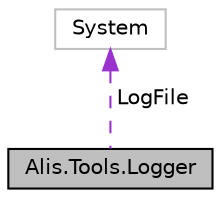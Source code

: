 digraph "Alis.Tools.Logger"
{
 // LATEX_PDF_SIZE
  edge [fontname="Helvetica",fontsize="10",labelfontname="Helvetica",labelfontsize="10"];
  node [fontname="Helvetica",fontsize="10",shape=record];
  Node1 [label="Alis.Tools.Logger",height=0.2,width=0.4,color="black", fillcolor="grey75", style="filled", fontcolor="black",tooltip="The logger class"];
  Node2 -> Node1 [dir="back",color="darkorchid3",fontsize="10",style="dashed",label=" LogFile" ,fontname="Helvetica"];
  Node2 [label="System",height=0.2,width=0.4,color="grey75", fillcolor="white", style="filled",tooltip=" "];
}
